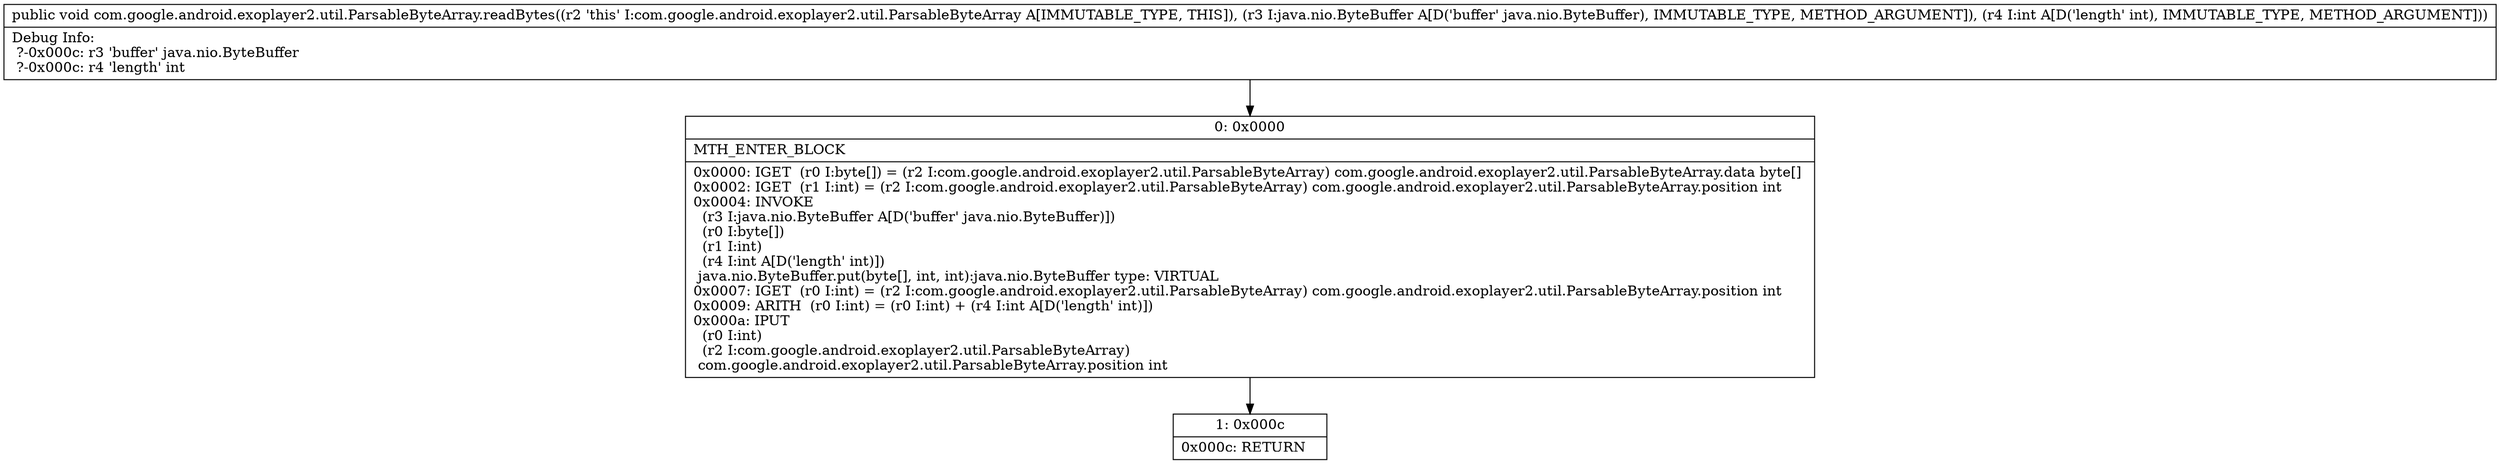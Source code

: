 digraph "CFG forcom.google.android.exoplayer2.util.ParsableByteArray.readBytes(Ljava\/nio\/ByteBuffer;I)V" {
Node_0 [shape=record,label="{0\:\ 0x0000|MTH_ENTER_BLOCK\l|0x0000: IGET  (r0 I:byte[]) = (r2 I:com.google.android.exoplayer2.util.ParsableByteArray) com.google.android.exoplayer2.util.ParsableByteArray.data byte[] \l0x0002: IGET  (r1 I:int) = (r2 I:com.google.android.exoplayer2.util.ParsableByteArray) com.google.android.exoplayer2.util.ParsableByteArray.position int \l0x0004: INVOKE  \l  (r3 I:java.nio.ByteBuffer A[D('buffer' java.nio.ByteBuffer)])\l  (r0 I:byte[])\l  (r1 I:int)\l  (r4 I:int A[D('length' int)])\l java.nio.ByteBuffer.put(byte[], int, int):java.nio.ByteBuffer type: VIRTUAL \l0x0007: IGET  (r0 I:int) = (r2 I:com.google.android.exoplayer2.util.ParsableByteArray) com.google.android.exoplayer2.util.ParsableByteArray.position int \l0x0009: ARITH  (r0 I:int) = (r0 I:int) + (r4 I:int A[D('length' int)]) \l0x000a: IPUT  \l  (r0 I:int)\l  (r2 I:com.google.android.exoplayer2.util.ParsableByteArray)\l com.google.android.exoplayer2.util.ParsableByteArray.position int \l}"];
Node_1 [shape=record,label="{1\:\ 0x000c|0x000c: RETURN   \l}"];
MethodNode[shape=record,label="{public void com.google.android.exoplayer2.util.ParsableByteArray.readBytes((r2 'this' I:com.google.android.exoplayer2.util.ParsableByteArray A[IMMUTABLE_TYPE, THIS]), (r3 I:java.nio.ByteBuffer A[D('buffer' java.nio.ByteBuffer), IMMUTABLE_TYPE, METHOD_ARGUMENT]), (r4 I:int A[D('length' int), IMMUTABLE_TYPE, METHOD_ARGUMENT]))  | Debug Info:\l  ?\-0x000c: r3 'buffer' java.nio.ByteBuffer\l  ?\-0x000c: r4 'length' int\l}"];
MethodNode -> Node_0;
Node_0 -> Node_1;
}

